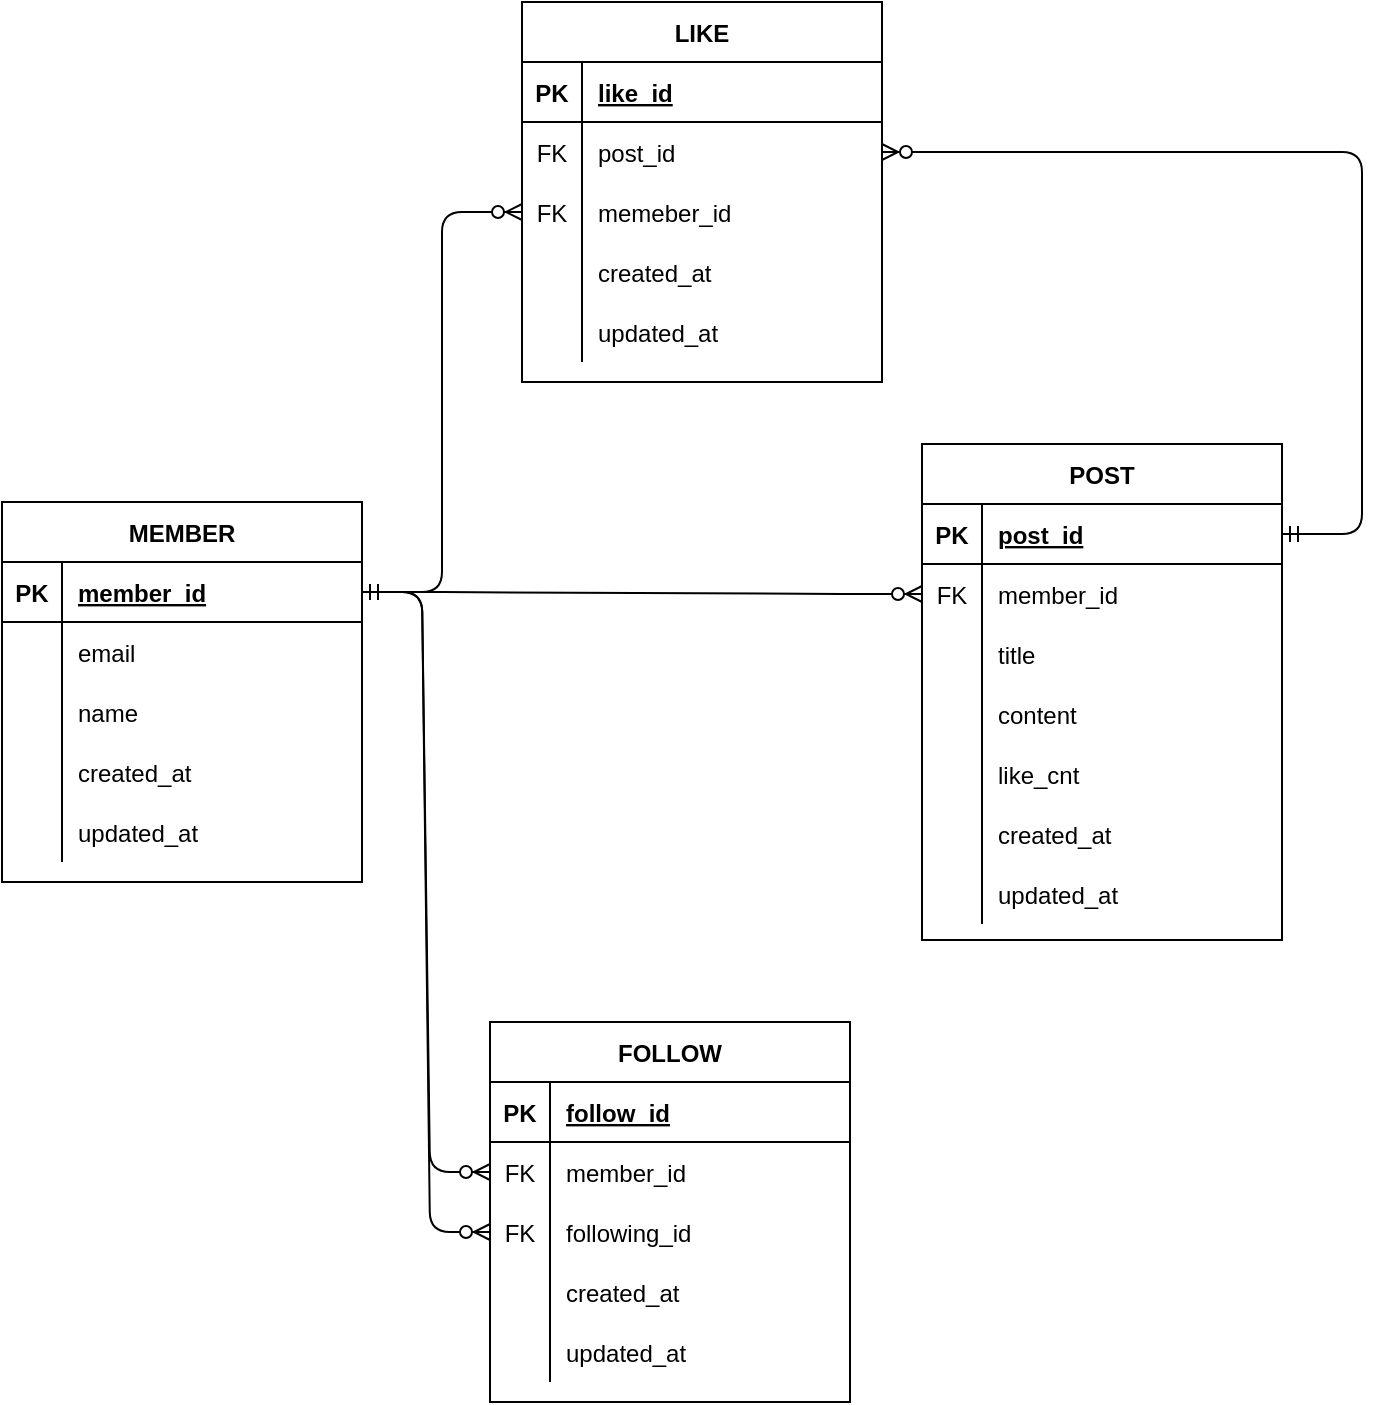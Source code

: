 <mxfile version="14.4.5" type="github">
  <diagram id="9XcveDsGcxAoWLxTEil3" name="Page-1">
    <mxGraphModel dx="1422" dy="794" grid="1" gridSize="10" guides="1" tooltips="1" connect="1" arrows="1" fold="1" page="1" pageScale="1" pageWidth="827" pageHeight="1169" math="0" shadow="0">
      <root>
        <mxCell id="0" />
        <mxCell id="1" parent="0" />
        <mxCell id="pBGS79P2neGkM6k7RefJ-1" value="MEMBER" style="shape=table;startSize=30;container=1;collapsible=1;childLayout=tableLayout;fixedRows=1;rowLines=0;fontStyle=1;align=center;resizeLast=1;" parent="1" vertex="1">
          <mxGeometry x="80" y="380" width="180" height="190" as="geometry" />
        </mxCell>
        <mxCell id="pBGS79P2neGkM6k7RefJ-2" value="" style="shape=partialRectangle;collapsible=0;dropTarget=0;pointerEvents=0;fillColor=none;top=0;left=0;bottom=1;right=0;points=[[0,0.5],[1,0.5]];portConstraint=eastwest;" parent="pBGS79P2neGkM6k7RefJ-1" vertex="1">
          <mxGeometry y="30" width="180" height="30" as="geometry" />
        </mxCell>
        <mxCell id="pBGS79P2neGkM6k7RefJ-3" value="PK" style="shape=partialRectangle;connectable=0;fillColor=none;top=0;left=0;bottom=0;right=0;fontStyle=1;overflow=hidden;" parent="pBGS79P2neGkM6k7RefJ-2" vertex="1">
          <mxGeometry width="30" height="30" as="geometry" />
        </mxCell>
        <mxCell id="pBGS79P2neGkM6k7RefJ-4" value="member_id" style="shape=partialRectangle;connectable=0;fillColor=none;top=0;left=0;bottom=0;right=0;align=left;spacingLeft=6;fontStyle=5;overflow=hidden;" parent="pBGS79P2neGkM6k7RefJ-2" vertex="1">
          <mxGeometry x="30" width="150" height="30" as="geometry" />
        </mxCell>
        <mxCell id="pBGS79P2neGkM6k7RefJ-5" value="" style="shape=partialRectangle;collapsible=0;dropTarget=0;pointerEvents=0;fillColor=none;top=0;left=0;bottom=0;right=0;points=[[0,0.5],[1,0.5]];portConstraint=eastwest;" parent="pBGS79P2neGkM6k7RefJ-1" vertex="1">
          <mxGeometry y="60" width="180" height="30" as="geometry" />
        </mxCell>
        <mxCell id="pBGS79P2neGkM6k7RefJ-6" value="" style="shape=partialRectangle;connectable=0;fillColor=none;top=0;left=0;bottom=0;right=0;editable=1;overflow=hidden;" parent="pBGS79P2neGkM6k7RefJ-5" vertex="1">
          <mxGeometry width="30" height="30" as="geometry" />
        </mxCell>
        <mxCell id="pBGS79P2neGkM6k7RefJ-7" value="email" style="shape=partialRectangle;connectable=0;fillColor=none;top=0;left=0;bottom=0;right=0;align=left;spacingLeft=6;overflow=hidden;" parent="pBGS79P2neGkM6k7RefJ-5" vertex="1">
          <mxGeometry x="30" width="150" height="30" as="geometry" />
        </mxCell>
        <mxCell id="pBGS79P2neGkM6k7RefJ-8" value="" style="shape=partialRectangle;collapsible=0;dropTarget=0;pointerEvents=0;fillColor=none;top=0;left=0;bottom=0;right=0;points=[[0,0.5],[1,0.5]];portConstraint=eastwest;" parent="pBGS79P2neGkM6k7RefJ-1" vertex="1">
          <mxGeometry y="90" width="180" height="30" as="geometry" />
        </mxCell>
        <mxCell id="pBGS79P2neGkM6k7RefJ-9" value="" style="shape=partialRectangle;connectable=0;fillColor=none;top=0;left=0;bottom=0;right=0;editable=1;overflow=hidden;" parent="pBGS79P2neGkM6k7RefJ-8" vertex="1">
          <mxGeometry width="30" height="30" as="geometry" />
        </mxCell>
        <mxCell id="pBGS79P2neGkM6k7RefJ-10" value="name" style="shape=partialRectangle;connectable=0;fillColor=none;top=0;left=0;bottom=0;right=0;align=left;spacingLeft=6;overflow=hidden;" parent="pBGS79P2neGkM6k7RefJ-8" vertex="1">
          <mxGeometry x="30" width="150" height="30" as="geometry" />
        </mxCell>
        <mxCell id="pBGS79P2neGkM6k7RefJ-11" value="" style="shape=partialRectangle;collapsible=0;dropTarget=0;pointerEvents=0;fillColor=none;top=0;left=0;bottom=0;right=0;points=[[0,0.5],[1,0.5]];portConstraint=eastwest;" parent="pBGS79P2neGkM6k7RefJ-1" vertex="1">
          <mxGeometry y="120" width="180" height="30" as="geometry" />
        </mxCell>
        <mxCell id="pBGS79P2neGkM6k7RefJ-12" value="" style="shape=partialRectangle;connectable=0;fillColor=none;top=0;left=0;bottom=0;right=0;editable=1;overflow=hidden;" parent="pBGS79P2neGkM6k7RefJ-11" vertex="1">
          <mxGeometry width="30" height="30" as="geometry" />
        </mxCell>
        <mxCell id="pBGS79P2neGkM6k7RefJ-13" value="created_at" style="shape=partialRectangle;connectable=0;fillColor=none;top=0;left=0;bottom=0;right=0;align=left;spacingLeft=6;overflow=hidden;" parent="pBGS79P2neGkM6k7RefJ-11" vertex="1">
          <mxGeometry x="30" width="150" height="30" as="geometry" />
        </mxCell>
        <mxCell id="YDZ-cXVf7wTILIbT43v5-1" style="shape=partialRectangle;collapsible=0;dropTarget=0;pointerEvents=0;fillColor=none;top=0;left=0;bottom=0;right=0;points=[[0,0.5],[1,0.5]];portConstraint=eastwest;" parent="pBGS79P2neGkM6k7RefJ-1" vertex="1">
          <mxGeometry y="150" width="180" height="30" as="geometry" />
        </mxCell>
        <mxCell id="YDZ-cXVf7wTILIbT43v5-2" style="shape=partialRectangle;connectable=0;fillColor=none;top=0;left=0;bottom=0;right=0;editable=1;overflow=hidden;" parent="YDZ-cXVf7wTILIbT43v5-1" vertex="1">
          <mxGeometry width="30" height="30" as="geometry" />
        </mxCell>
        <mxCell id="YDZ-cXVf7wTILIbT43v5-3" value="updated_at" style="shape=partialRectangle;connectable=0;fillColor=none;top=0;left=0;bottom=0;right=0;align=left;spacingLeft=6;overflow=hidden;" parent="YDZ-cXVf7wTILIbT43v5-1" vertex="1">
          <mxGeometry x="30" width="150" height="30" as="geometry" />
        </mxCell>
        <mxCell id="pBGS79P2neGkM6k7RefJ-14" value="POST" style="shape=table;startSize=30;container=1;collapsible=1;childLayout=tableLayout;fixedRows=1;rowLines=0;fontStyle=1;align=center;resizeLast=1;" parent="1" vertex="1">
          <mxGeometry x="540" y="351" width="180" height="248" as="geometry" />
        </mxCell>
        <mxCell id="pBGS79P2neGkM6k7RefJ-15" value="" style="shape=partialRectangle;collapsible=0;dropTarget=0;pointerEvents=0;fillColor=none;top=0;left=0;bottom=1;right=0;points=[[0,0.5],[1,0.5]];portConstraint=eastwest;" parent="pBGS79P2neGkM6k7RefJ-14" vertex="1">
          <mxGeometry y="30" width="180" height="30" as="geometry" />
        </mxCell>
        <mxCell id="pBGS79P2neGkM6k7RefJ-16" value="PK" style="shape=partialRectangle;connectable=0;fillColor=none;top=0;left=0;bottom=0;right=0;fontStyle=1;overflow=hidden;" parent="pBGS79P2neGkM6k7RefJ-15" vertex="1">
          <mxGeometry width="30" height="30" as="geometry" />
        </mxCell>
        <mxCell id="pBGS79P2neGkM6k7RefJ-17" value="post_id" style="shape=partialRectangle;connectable=0;fillColor=none;top=0;left=0;bottom=0;right=0;align=left;spacingLeft=6;fontStyle=5;overflow=hidden;" parent="pBGS79P2neGkM6k7RefJ-15" vertex="1">
          <mxGeometry x="30" width="150" height="30" as="geometry" />
        </mxCell>
        <mxCell id="pBGS79P2neGkM6k7RefJ-18" value="" style="shape=partialRectangle;collapsible=0;dropTarget=0;pointerEvents=0;fillColor=none;top=0;left=0;bottom=0;right=0;points=[[0,0.5],[1,0.5]];portConstraint=eastwest;" parent="pBGS79P2neGkM6k7RefJ-14" vertex="1">
          <mxGeometry y="60" width="180" height="30" as="geometry" />
        </mxCell>
        <mxCell id="pBGS79P2neGkM6k7RefJ-19" value="FK" style="shape=partialRectangle;connectable=0;fillColor=none;top=0;left=0;bottom=0;right=0;editable=1;overflow=hidden;" parent="pBGS79P2neGkM6k7RefJ-18" vertex="1">
          <mxGeometry width="30" height="30" as="geometry" />
        </mxCell>
        <mxCell id="pBGS79P2neGkM6k7RefJ-20" value="member_id" style="shape=partialRectangle;connectable=0;fillColor=none;top=0;left=0;bottom=0;right=0;align=left;spacingLeft=6;overflow=hidden;" parent="pBGS79P2neGkM6k7RefJ-18" vertex="1">
          <mxGeometry x="30" width="150" height="30" as="geometry" />
        </mxCell>
        <mxCell id="pBGS79P2neGkM6k7RefJ-21" value="" style="shape=partialRectangle;collapsible=0;dropTarget=0;pointerEvents=0;fillColor=none;top=0;left=0;bottom=0;right=0;points=[[0,0.5],[1,0.5]];portConstraint=eastwest;" parent="pBGS79P2neGkM6k7RefJ-14" vertex="1">
          <mxGeometry y="90" width="180" height="30" as="geometry" />
        </mxCell>
        <mxCell id="pBGS79P2neGkM6k7RefJ-22" value="" style="shape=partialRectangle;connectable=0;fillColor=none;top=0;left=0;bottom=0;right=0;editable=1;overflow=hidden;" parent="pBGS79P2neGkM6k7RefJ-21" vertex="1">
          <mxGeometry width="30" height="30" as="geometry" />
        </mxCell>
        <mxCell id="pBGS79P2neGkM6k7RefJ-23" value="title" style="shape=partialRectangle;connectable=0;fillColor=none;top=0;left=0;bottom=0;right=0;align=left;spacingLeft=6;overflow=hidden;" parent="pBGS79P2neGkM6k7RefJ-21" vertex="1">
          <mxGeometry x="30" width="150" height="30" as="geometry" />
        </mxCell>
        <mxCell id="pBGS79P2neGkM6k7RefJ-24" value="" style="shape=partialRectangle;collapsible=0;dropTarget=0;pointerEvents=0;fillColor=none;top=0;left=0;bottom=0;right=0;points=[[0,0.5],[1,0.5]];portConstraint=eastwest;" parent="pBGS79P2neGkM6k7RefJ-14" vertex="1">
          <mxGeometry y="120" width="180" height="30" as="geometry" />
        </mxCell>
        <mxCell id="pBGS79P2neGkM6k7RefJ-25" value="" style="shape=partialRectangle;connectable=0;fillColor=none;top=0;left=0;bottom=0;right=0;editable=1;overflow=hidden;" parent="pBGS79P2neGkM6k7RefJ-24" vertex="1">
          <mxGeometry width="30" height="30" as="geometry" />
        </mxCell>
        <mxCell id="pBGS79P2neGkM6k7RefJ-26" value="content" style="shape=partialRectangle;connectable=0;fillColor=none;top=0;left=0;bottom=0;right=0;align=left;spacingLeft=6;overflow=hidden;" parent="pBGS79P2neGkM6k7RefJ-24" vertex="1">
          <mxGeometry x="30" width="150" height="30" as="geometry" />
        </mxCell>
        <mxCell id="YDZ-cXVf7wTILIbT43v5-5" style="shape=partialRectangle;collapsible=0;dropTarget=0;pointerEvents=0;fillColor=none;top=0;left=0;bottom=0;right=0;points=[[0,0.5],[1,0.5]];portConstraint=eastwest;" parent="pBGS79P2neGkM6k7RefJ-14" vertex="1">
          <mxGeometry y="150" width="180" height="30" as="geometry" />
        </mxCell>
        <mxCell id="YDZ-cXVf7wTILIbT43v5-6" style="shape=partialRectangle;connectable=0;fillColor=none;top=0;left=0;bottom=0;right=0;editable=1;overflow=hidden;" parent="YDZ-cXVf7wTILIbT43v5-5" vertex="1">
          <mxGeometry width="30" height="30" as="geometry" />
        </mxCell>
        <mxCell id="YDZ-cXVf7wTILIbT43v5-7" value="like_cnt" style="shape=partialRectangle;connectable=0;fillColor=none;top=0;left=0;bottom=0;right=0;align=left;spacingLeft=6;overflow=hidden;" parent="YDZ-cXVf7wTILIbT43v5-5" vertex="1">
          <mxGeometry x="30" width="150" height="30" as="geometry" />
        </mxCell>
        <mxCell id="YDZ-cXVf7wTILIbT43v5-11" style="shape=partialRectangle;collapsible=0;dropTarget=0;pointerEvents=0;fillColor=none;top=0;left=0;bottom=0;right=0;points=[[0,0.5],[1,0.5]];portConstraint=eastwest;" parent="pBGS79P2neGkM6k7RefJ-14" vertex="1">
          <mxGeometry y="180" width="180" height="30" as="geometry" />
        </mxCell>
        <mxCell id="YDZ-cXVf7wTILIbT43v5-12" style="shape=partialRectangle;connectable=0;fillColor=none;top=0;left=0;bottom=0;right=0;editable=1;overflow=hidden;" parent="YDZ-cXVf7wTILIbT43v5-11" vertex="1">
          <mxGeometry width="30" height="30" as="geometry" />
        </mxCell>
        <mxCell id="YDZ-cXVf7wTILIbT43v5-13" value="created_at" style="shape=partialRectangle;connectable=0;fillColor=none;top=0;left=0;bottom=0;right=0;align=left;spacingLeft=6;overflow=hidden;" parent="YDZ-cXVf7wTILIbT43v5-11" vertex="1">
          <mxGeometry x="30" width="150" height="30" as="geometry" />
        </mxCell>
        <mxCell id="YDZ-cXVf7wTILIbT43v5-8" style="shape=partialRectangle;collapsible=0;dropTarget=0;pointerEvents=0;fillColor=none;top=0;left=0;bottom=0;right=0;points=[[0,0.5],[1,0.5]];portConstraint=eastwest;" parent="pBGS79P2neGkM6k7RefJ-14" vertex="1">
          <mxGeometry y="210" width="180" height="30" as="geometry" />
        </mxCell>
        <mxCell id="YDZ-cXVf7wTILIbT43v5-9" style="shape=partialRectangle;connectable=0;fillColor=none;top=0;left=0;bottom=0;right=0;editable=1;overflow=hidden;" parent="YDZ-cXVf7wTILIbT43v5-8" vertex="1">
          <mxGeometry width="30" height="30" as="geometry" />
        </mxCell>
        <mxCell id="YDZ-cXVf7wTILIbT43v5-10" value="updated_at" style="shape=partialRectangle;connectable=0;fillColor=none;top=0;left=0;bottom=0;right=0;align=left;spacingLeft=6;overflow=hidden;" parent="YDZ-cXVf7wTILIbT43v5-8" vertex="1">
          <mxGeometry x="30" width="150" height="30" as="geometry" />
        </mxCell>
        <mxCell id="pBGS79P2neGkM6k7RefJ-27" value="LIKE" style="shape=table;startSize=30;container=1;collapsible=1;childLayout=tableLayout;fixedRows=1;rowLines=0;fontStyle=1;align=center;resizeLast=1;" parent="1" vertex="1">
          <mxGeometry x="340" y="130" width="180" height="190" as="geometry" />
        </mxCell>
        <mxCell id="pBGS79P2neGkM6k7RefJ-28" value="" style="shape=partialRectangle;collapsible=0;dropTarget=0;pointerEvents=0;fillColor=none;top=0;left=0;bottom=1;right=0;points=[[0,0.5],[1,0.5]];portConstraint=eastwest;" parent="pBGS79P2neGkM6k7RefJ-27" vertex="1">
          <mxGeometry y="30" width="180" height="30" as="geometry" />
        </mxCell>
        <mxCell id="pBGS79P2neGkM6k7RefJ-29" value="PK" style="shape=partialRectangle;connectable=0;fillColor=none;top=0;left=0;bottom=0;right=0;fontStyle=1;overflow=hidden;" parent="pBGS79P2neGkM6k7RefJ-28" vertex="1">
          <mxGeometry width="30" height="30" as="geometry" />
        </mxCell>
        <mxCell id="pBGS79P2neGkM6k7RefJ-30" value="like_id" style="shape=partialRectangle;connectable=0;fillColor=none;top=0;left=0;bottom=0;right=0;align=left;spacingLeft=6;fontStyle=5;overflow=hidden;" parent="pBGS79P2neGkM6k7RefJ-28" vertex="1">
          <mxGeometry x="30" width="150" height="30" as="geometry" />
        </mxCell>
        <mxCell id="pBGS79P2neGkM6k7RefJ-31" value="" style="shape=partialRectangle;collapsible=0;dropTarget=0;pointerEvents=0;fillColor=none;top=0;left=0;bottom=0;right=0;points=[[0,0.5],[1,0.5]];portConstraint=eastwest;" parent="pBGS79P2neGkM6k7RefJ-27" vertex="1">
          <mxGeometry y="60" width="180" height="30" as="geometry" />
        </mxCell>
        <mxCell id="pBGS79P2neGkM6k7RefJ-32" value="FK" style="shape=partialRectangle;connectable=0;fillColor=none;top=0;left=0;bottom=0;right=0;editable=1;overflow=hidden;" parent="pBGS79P2neGkM6k7RefJ-31" vertex="1">
          <mxGeometry width="30" height="30" as="geometry" />
        </mxCell>
        <mxCell id="pBGS79P2neGkM6k7RefJ-33" value="post_id" style="shape=partialRectangle;connectable=0;fillColor=none;top=0;left=0;bottom=0;right=0;align=left;spacingLeft=6;overflow=hidden;" parent="pBGS79P2neGkM6k7RefJ-31" vertex="1">
          <mxGeometry x="30" width="150" height="30" as="geometry" />
        </mxCell>
        <mxCell id="pBGS79P2neGkM6k7RefJ-34" value="" style="shape=partialRectangle;collapsible=0;dropTarget=0;pointerEvents=0;fillColor=none;top=0;left=0;bottom=0;right=0;points=[[0,0.5],[1,0.5]];portConstraint=eastwest;" parent="pBGS79P2neGkM6k7RefJ-27" vertex="1">
          <mxGeometry y="90" width="180" height="30" as="geometry" />
        </mxCell>
        <mxCell id="pBGS79P2neGkM6k7RefJ-35" value="FK" style="shape=partialRectangle;connectable=0;fillColor=none;top=0;left=0;bottom=0;right=0;editable=1;overflow=hidden;" parent="pBGS79P2neGkM6k7RefJ-34" vertex="1">
          <mxGeometry width="30" height="30" as="geometry" />
        </mxCell>
        <mxCell id="pBGS79P2neGkM6k7RefJ-36" value="memeber_id" style="shape=partialRectangle;connectable=0;fillColor=none;top=0;left=0;bottom=0;right=0;align=left;spacingLeft=6;overflow=hidden;" parent="pBGS79P2neGkM6k7RefJ-34" vertex="1">
          <mxGeometry x="30" width="150" height="30" as="geometry" />
        </mxCell>
        <mxCell id="pBGS79P2neGkM6k7RefJ-37" value="" style="shape=partialRectangle;collapsible=0;dropTarget=0;pointerEvents=0;fillColor=none;top=0;left=0;bottom=0;right=0;points=[[0,0.5],[1,0.5]];portConstraint=eastwest;" parent="pBGS79P2neGkM6k7RefJ-27" vertex="1">
          <mxGeometry y="120" width="180" height="30" as="geometry" />
        </mxCell>
        <mxCell id="pBGS79P2neGkM6k7RefJ-38" value="" style="shape=partialRectangle;connectable=0;fillColor=none;top=0;left=0;bottom=0;right=0;editable=1;overflow=hidden;" parent="pBGS79P2neGkM6k7RefJ-37" vertex="1">
          <mxGeometry width="30" height="30" as="geometry" />
        </mxCell>
        <mxCell id="pBGS79P2neGkM6k7RefJ-39" value="created_at" style="shape=partialRectangle;connectable=0;fillColor=none;top=0;left=0;bottom=0;right=0;align=left;spacingLeft=6;overflow=hidden;" parent="pBGS79P2neGkM6k7RefJ-37" vertex="1">
          <mxGeometry x="30" width="150" height="30" as="geometry" />
        </mxCell>
        <mxCell id="YDZ-cXVf7wTILIbT43v5-14" style="shape=partialRectangle;collapsible=0;dropTarget=0;pointerEvents=0;fillColor=none;top=0;left=0;bottom=0;right=0;points=[[0,0.5],[1,0.5]];portConstraint=eastwest;" parent="pBGS79P2neGkM6k7RefJ-27" vertex="1">
          <mxGeometry y="150" width="180" height="30" as="geometry" />
        </mxCell>
        <mxCell id="YDZ-cXVf7wTILIbT43v5-15" style="shape=partialRectangle;connectable=0;fillColor=none;top=0;left=0;bottom=0;right=0;editable=1;overflow=hidden;" parent="YDZ-cXVf7wTILIbT43v5-14" vertex="1">
          <mxGeometry width="30" height="30" as="geometry" />
        </mxCell>
        <mxCell id="YDZ-cXVf7wTILIbT43v5-16" value="updated_at" style="shape=partialRectangle;connectable=0;fillColor=none;top=0;left=0;bottom=0;right=0;align=left;spacingLeft=6;overflow=hidden;" parent="YDZ-cXVf7wTILIbT43v5-14" vertex="1">
          <mxGeometry x="30" width="150" height="30" as="geometry" />
        </mxCell>
        <mxCell id="pBGS79P2neGkM6k7RefJ-40" value="FOLLOW" style="shape=table;startSize=30;container=1;collapsible=1;childLayout=tableLayout;fixedRows=1;rowLines=0;fontStyle=1;align=center;resizeLast=1;" parent="1" vertex="1">
          <mxGeometry x="324" y="640" width="180" height="190" as="geometry" />
        </mxCell>
        <mxCell id="pBGS79P2neGkM6k7RefJ-41" value="" style="shape=partialRectangle;collapsible=0;dropTarget=0;pointerEvents=0;fillColor=none;top=0;left=0;bottom=1;right=0;points=[[0,0.5],[1,0.5]];portConstraint=eastwest;" parent="pBGS79P2neGkM6k7RefJ-40" vertex="1">
          <mxGeometry y="30" width="180" height="30" as="geometry" />
        </mxCell>
        <mxCell id="pBGS79P2neGkM6k7RefJ-42" value="PK" style="shape=partialRectangle;connectable=0;fillColor=none;top=0;left=0;bottom=0;right=0;fontStyle=1;overflow=hidden;" parent="pBGS79P2neGkM6k7RefJ-41" vertex="1">
          <mxGeometry width="30" height="30" as="geometry" />
        </mxCell>
        <mxCell id="pBGS79P2neGkM6k7RefJ-43" value="follow_id" style="shape=partialRectangle;connectable=0;fillColor=none;top=0;left=0;bottom=0;right=0;align=left;spacingLeft=6;fontStyle=5;overflow=hidden;" parent="pBGS79P2neGkM6k7RefJ-41" vertex="1">
          <mxGeometry x="30" width="150" height="30" as="geometry" />
        </mxCell>
        <mxCell id="pBGS79P2neGkM6k7RefJ-44" value="" style="shape=partialRectangle;collapsible=0;dropTarget=0;pointerEvents=0;fillColor=none;top=0;left=0;bottom=0;right=0;points=[[0,0.5],[1,0.5]];portConstraint=eastwest;" parent="pBGS79P2neGkM6k7RefJ-40" vertex="1">
          <mxGeometry y="60" width="180" height="30" as="geometry" />
        </mxCell>
        <mxCell id="pBGS79P2neGkM6k7RefJ-45" value="FK" style="shape=partialRectangle;connectable=0;fillColor=none;top=0;left=0;bottom=0;right=0;editable=1;overflow=hidden;" parent="pBGS79P2neGkM6k7RefJ-44" vertex="1">
          <mxGeometry width="30" height="30" as="geometry" />
        </mxCell>
        <mxCell id="pBGS79P2neGkM6k7RefJ-46" value="member_id" style="shape=partialRectangle;connectable=0;fillColor=none;top=0;left=0;bottom=0;right=0;align=left;spacingLeft=6;overflow=hidden;" parent="pBGS79P2neGkM6k7RefJ-44" vertex="1">
          <mxGeometry x="30" width="150" height="30" as="geometry" />
        </mxCell>
        <mxCell id="pBGS79P2neGkM6k7RefJ-47" value="" style="shape=partialRectangle;collapsible=0;dropTarget=0;pointerEvents=0;fillColor=none;top=0;left=0;bottom=0;right=0;points=[[0,0.5],[1,0.5]];portConstraint=eastwest;" parent="pBGS79P2neGkM6k7RefJ-40" vertex="1">
          <mxGeometry y="90" width="180" height="30" as="geometry" />
        </mxCell>
        <mxCell id="pBGS79P2neGkM6k7RefJ-48" value="FK" style="shape=partialRectangle;connectable=0;fillColor=none;top=0;left=0;bottom=0;right=0;editable=1;overflow=hidden;" parent="pBGS79P2neGkM6k7RefJ-47" vertex="1">
          <mxGeometry width="30" height="30" as="geometry" />
        </mxCell>
        <mxCell id="pBGS79P2neGkM6k7RefJ-49" value="following_id" style="shape=partialRectangle;connectable=0;fillColor=none;top=0;left=0;bottom=0;right=0;align=left;spacingLeft=6;overflow=hidden;" parent="pBGS79P2neGkM6k7RefJ-47" vertex="1">
          <mxGeometry x="30" width="150" height="30" as="geometry" />
        </mxCell>
        <mxCell id="pBGS79P2neGkM6k7RefJ-50" value="" style="shape=partialRectangle;collapsible=0;dropTarget=0;pointerEvents=0;fillColor=none;top=0;left=0;bottom=0;right=0;points=[[0,0.5],[1,0.5]];portConstraint=eastwest;" parent="pBGS79P2neGkM6k7RefJ-40" vertex="1">
          <mxGeometry y="120" width="180" height="30" as="geometry" />
        </mxCell>
        <mxCell id="pBGS79P2neGkM6k7RefJ-51" value="" style="shape=partialRectangle;connectable=0;fillColor=none;top=0;left=0;bottom=0;right=0;editable=1;overflow=hidden;" parent="pBGS79P2neGkM6k7RefJ-50" vertex="1">
          <mxGeometry width="30" height="30" as="geometry" />
        </mxCell>
        <mxCell id="pBGS79P2neGkM6k7RefJ-52" value="created_at" style="shape=partialRectangle;connectable=0;fillColor=none;top=0;left=0;bottom=0;right=0;align=left;spacingLeft=6;overflow=hidden;" parent="pBGS79P2neGkM6k7RefJ-50" vertex="1">
          <mxGeometry x="30" width="150" height="30" as="geometry" />
        </mxCell>
        <mxCell id="YDZ-cXVf7wTILIbT43v5-20" style="shape=partialRectangle;collapsible=0;dropTarget=0;pointerEvents=0;fillColor=none;top=0;left=0;bottom=0;right=0;points=[[0,0.5],[1,0.5]];portConstraint=eastwest;" parent="pBGS79P2neGkM6k7RefJ-40" vertex="1">
          <mxGeometry y="150" width="180" height="30" as="geometry" />
        </mxCell>
        <mxCell id="YDZ-cXVf7wTILIbT43v5-21" style="shape=partialRectangle;connectable=0;fillColor=none;top=0;left=0;bottom=0;right=0;editable=1;overflow=hidden;" parent="YDZ-cXVf7wTILIbT43v5-20" vertex="1">
          <mxGeometry width="30" height="30" as="geometry" />
        </mxCell>
        <mxCell id="YDZ-cXVf7wTILIbT43v5-22" value="updated_at" style="shape=partialRectangle;connectable=0;fillColor=none;top=0;left=0;bottom=0;right=0;align=left;spacingLeft=6;overflow=hidden;" parent="YDZ-cXVf7wTILIbT43v5-20" vertex="1">
          <mxGeometry x="30" width="150" height="30" as="geometry" />
        </mxCell>
        <mxCell id="YDZ-cXVf7wTILIbT43v5-18" value="" style="edgeStyle=orthogonalEdgeStyle;fontSize=12;html=1;endArrow=ERzeroToMany;startArrow=ERmandOne;entryX=0;entryY=0.5;entryDx=0;entryDy=0;exitX=1;exitY=0.5;exitDx=0;exitDy=0;" parent="1" source="pBGS79P2neGkM6k7RefJ-2" target="pBGS79P2neGkM6k7RefJ-34" edge="1">
          <mxGeometry width="100" height="100" relative="1" as="geometry">
            <mxPoint x="294" y="420" as="sourcePoint" />
            <mxPoint x="324" y="200" as="targetPoint" />
          </mxGeometry>
        </mxCell>
        <mxCell id="YDZ-cXVf7wTILIbT43v5-19" value="" style="fontSize=12;html=1;endArrow=ERzeroToMany;startArrow=ERmandOne;exitX=1;exitY=0.5;exitDx=0;exitDy=0;rounded=1;edgeStyle=orthogonalEdgeStyle;entryX=1;entryY=0.5;entryDx=0;entryDy=0;" parent="1" source="pBGS79P2neGkM6k7RefJ-15" target="pBGS79P2neGkM6k7RefJ-31" edge="1">
          <mxGeometry width="100" height="100" relative="1" as="geometry">
            <mxPoint x="450" y="300" as="sourcePoint" />
            <mxPoint x="570" y="200" as="targetPoint" />
            <Array as="points">
              <mxPoint x="760" y="396" />
              <mxPoint x="760" y="205" />
            </Array>
          </mxGeometry>
        </mxCell>
        <mxCell id="YDZ-cXVf7wTILIbT43v5-23" value="" style="edgeStyle=entityRelationEdgeStyle;fontSize=12;html=1;endArrow=ERzeroToMany;startArrow=ERmandOne;strokeColor=#000000;" parent="1" source="pBGS79P2neGkM6k7RefJ-2" edge="1" target="pBGS79P2neGkM6k7RefJ-18">
          <mxGeometry width="100" height="100" relative="1" as="geometry">
            <mxPoint x="260" y="434" as="sourcePoint" />
            <mxPoint x="540" y="460" as="targetPoint" />
          </mxGeometry>
        </mxCell>
        <mxCell id="rxk3RkeUSVk9qYBVPlRZ-1" value="" style="edgeStyle=entityRelationEdgeStyle;fontSize=12;html=1;endArrow=ERzeroToMany;startArrow=ERmandOne;strokeColor=#000000;" edge="1" parent="1" source="pBGS79P2neGkM6k7RefJ-2" target="pBGS79P2neGkM6k7RefJ-44">
          <mxGeometry width="100" height="100" relative="1" as="geometry">
            <mxPoint x="270" y="435" as="sourcePoint" />
            <mxPoint x="550" y="436" as="targetPoint" />
          </mxGeometry>
        </mxCell>
        <mxCell id="rxk3RkeUSVk9qYBVPlRZ-2" value="" style="edgeStyle=entityRelationEdgeStyle;fontSize=12;html=1;endArrow=ERzeroToMany;startArrow=ERmandOne;strokeColor=#000000;" edge="1" parent="1" source="pBGS79P2neGkM6k7RefJ-2" target="pBGS79P2neGkM6k7RefJ-47">
          <mxGeometry width="100" height="100" relative="1" as="geometry">
            <mxPoint x="270" y="435" as="sourcePoint" />
            <mxPoint x="334" y="725" as="targetPoint" />
          </mxGeometry>
        </mxCell>
      </root>
    </mxGraphModel>
  </diagram>
</mxfile>
